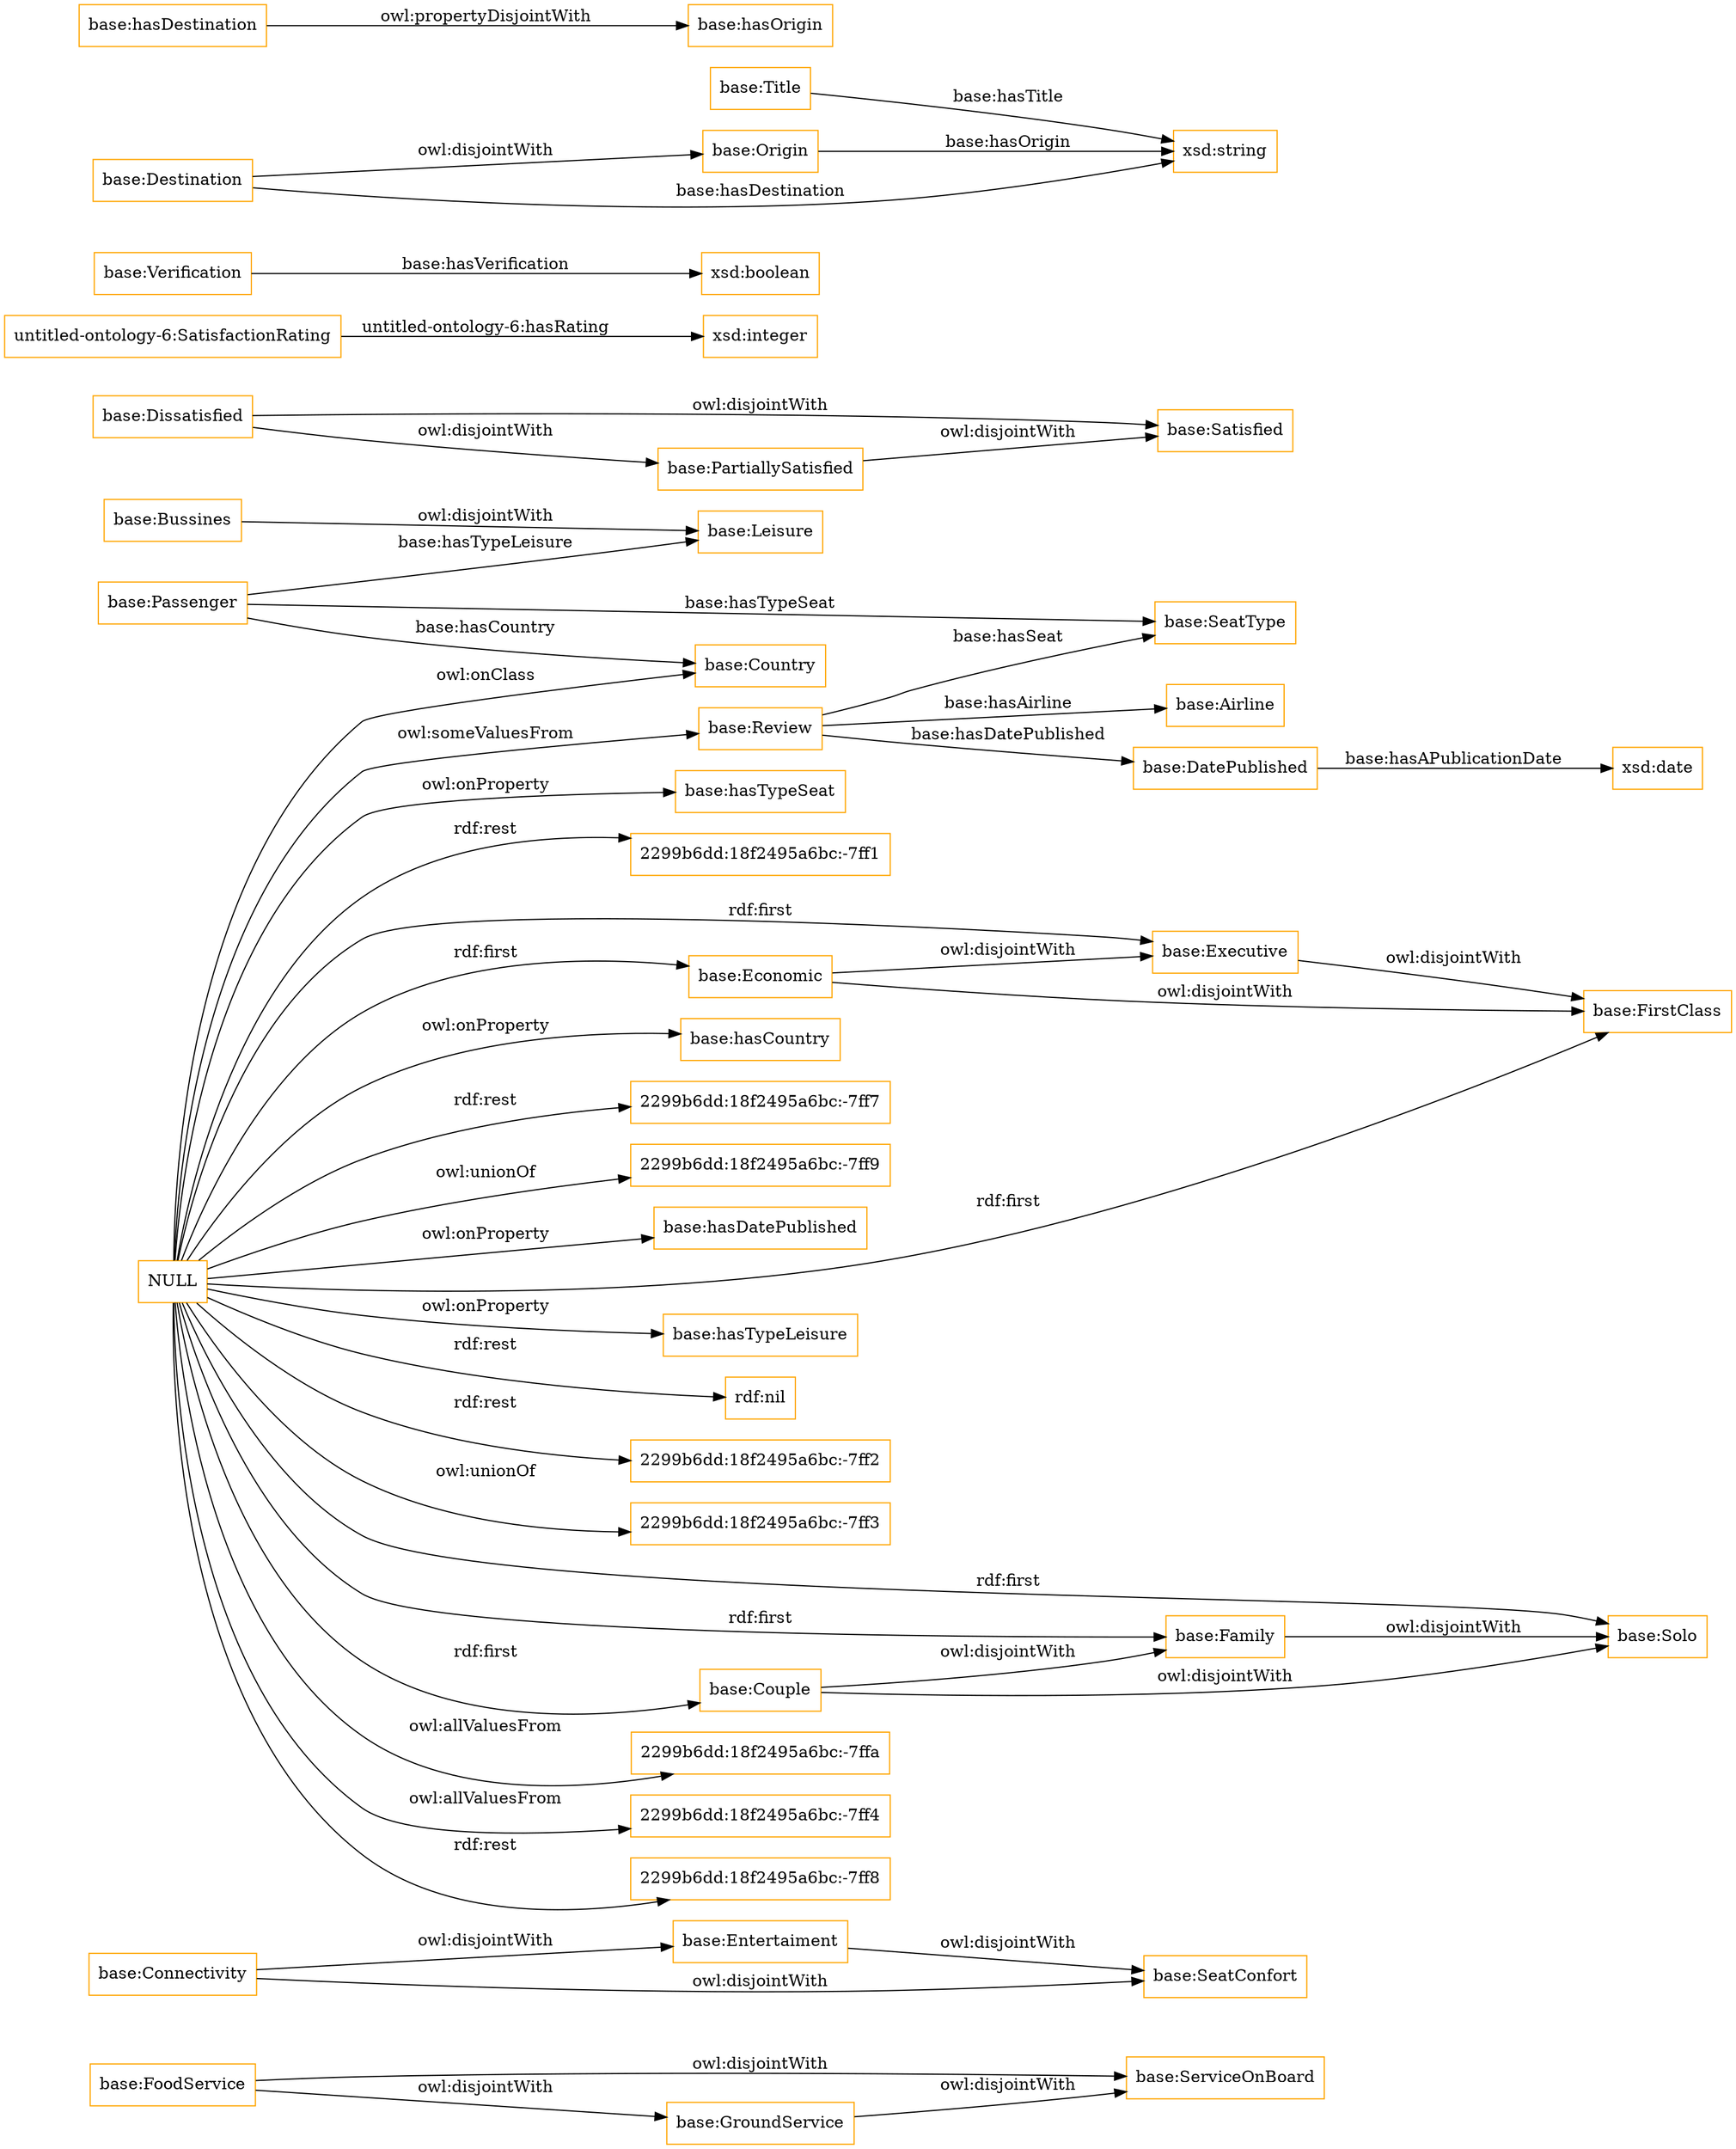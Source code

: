 digraph ar2dtool_diagram { 
rankdir=LR;
size="1501"
node [shape = rectangle, color="orange"]; "base:FoodService" "base:Entertaiment" "base:Bussines" "base:Country" "base:Executive" "base:SeatConfort" "base:Satisfied" "base:ServiceOnBoard" "untitled-ontology-6:SatisfactionRating" "base:Connectivity" "base:SeatType" "base:FirstClass" "base:Economic" "base:DatePublished" "base:Couple" "2299b6dd:18f2495a6bc:-7ffa" "base:Family" "base:Verification" "base:GroundService" "base:Leisure" "base:Passenger" "2299b6dd:18f2495a6bc:-7ff4" "base:Title" "base:Review" "base:Solo" "base:Origin" "base:Dissatisfied" "base:PartiallySatisfied" "base:Airline" "base:Destination" ; /*classes style*/
	"NULL" -> "base:FirstClass" [ label = "rdf:first" ];
	"NULL" -> "2299b6dd:18f2495a6bc:-7ff4" [ label = "owl:allValuesFrom" ];
	"NULL" -> "base:hasTypeSeat" [ label = "owl:onProperty" ];
	"NULL" -> "2299b6dd:18f2495a6bc:-7ff1" [ label = "rdf:rest" ];
	"NULL" -> "base:hasCountry" [ label = "owl:onProperty" ];
	"NULL" -> "2299b6dd:18f2495a6bc:-7ff7" [ label = "rdf:rest" ];
	"NULL" -> "2299b6dd:18f2495a6bc:-7ff9" [ label = "owl:unionOf" ];
	"NULL" -> "base:Country" [ label = "owl:onClass" ];
	"NULL" -> "base:Solo" [ label = "rdf:first" ];
	"NULL" -> "base:hasDatePublished" [ label = "owl:onProperty" ];
	"NULL" -> "base:hasTypeLeisure" [ label = "owl:onProperty" ];
	"NULL" -> "base:Family" [ label = "rdf:first" ];
	"NULL" -> "base:Couple" [ label = "rdf:first" ];
	"NULL" -> "rdf:nil" [ label = "rdf:rest" ];
	"NULL" -> "base:Economic" [ label = "rdf:first" ];
	"NULL" -> "base:Review" [ label = "owl:someValuesFrom" ];
	"NULL" -> "2299b6dd:18f2495a6bc:-7ffa" [ label = "owl:allValuesFrom" ];
	"NULL" -> "2299b6dd:18f2495a6bc:-7ff2" [ label = "rdf:rest" ];
	"NULL" -> "2299b6dd:18f2495a6bc:-7ff3" [ label = "owl:unionOf" ];
	"NULL" -> "2299b6dd:18f2495a6bc:-7ff8" [ label = "rdf:rest" ];
	"NULL" -> "base:Executive" [ label = "rdf:first" ];
	"base:Destination" -> "base:Origin" [ label = "owl:disjointWith" ];
	"base:Executive" -> "base:FirstClass" [ label = "owl:disjointWith" ];
	"base:PartiallySatisfied" -> "base:Satisfied" [ label = "owl:disjointWith" ];
	"base:Bussines" -> "base:Leisure" [ label = "owl:disjointWith" ];
	"base:Economic" -> "base:FirstClass" [ label = "owl:disjointWith" ];
	"base:Economic" -> "base:Executive" [ label = "owl:disjointWith" ];
	"base:hasDestination" -> "base:hasOrigin" [ label = "owl:propertyDisjointWith" ];
	"base:Connectivity" -> "base:SeatConfort" [ label = "owl:disjointWith" ];
	"base:Connectivity" -> "base:Entertaiment" [ label = "owl:disjointWith" ];
	"base:Family" -> "base:Solo" [ label = "owl:disjointWith" ];
	"base:Dissatisfied" -> "base:Satisfied" [ label = "owl:disjointWith" ];
	"base:Dissatisfied" -> "base:PartiallySatisfied" [ label = "owl:disjointWith" ];
	"base:FoodService" -> "base:ServiceOnBoard" [ label = "owl:disjointWith" ];
	"base:FoodService" -> "base:GroundService" [ label = "owl:disjointWith" ];
	"base:Couple" -> "base:Solo" [ label = "owl:disjointWith" ];
	"base:Couple" -> "base:Family" [ label = "owl:disjointWith" ];
	"base:Entertaiment" -> "base:SeatConfort" [ label = "owl:disjointWith" ];
	"base:GroundService" -> "base:ServiceOnBoard" [ label = "owl:disjointWith" ];
	"untitled-ontology-6:SatisfactionRating" -> "xsd:integer" [ label = "untitled-ontology-6:hasRating" ];
	"base:Passenger" -> "base:Leisure" [ label = "base:hasTypeLeisure" ];
	"base:Passenger" -> "base:SeatType" [ label = "base:hasTypeSeat" ];
	"base:Verification" -> "xsd:boolean" [ label = "base:hasVerification" ];
	"base:Review" -> "base:SeatType" [ label = "base:hasSeat" ];
	"base:Review" -> "base:Airline" [ label = "base:hasAirline" ];
	"base:Destination" -> "xsd:string" [ label = "base:hasDestination" ];
	"base:Review" -> "base:DatePublished" [ label = "base:hasDatePublished" ];
	"base:Passenger" -> "base:Country" [ label = "base:hasCountry" ];
	"base:DatePublished" -> "xsd:date" [ label = "base:hasAPublicationDate" ];
	"base:Origin" -> "xsd:string" [ label = "base:hasOrigin" ];
	"base:Title" -> "xsd:string" [ label = "base:hasTitle" ];

}
